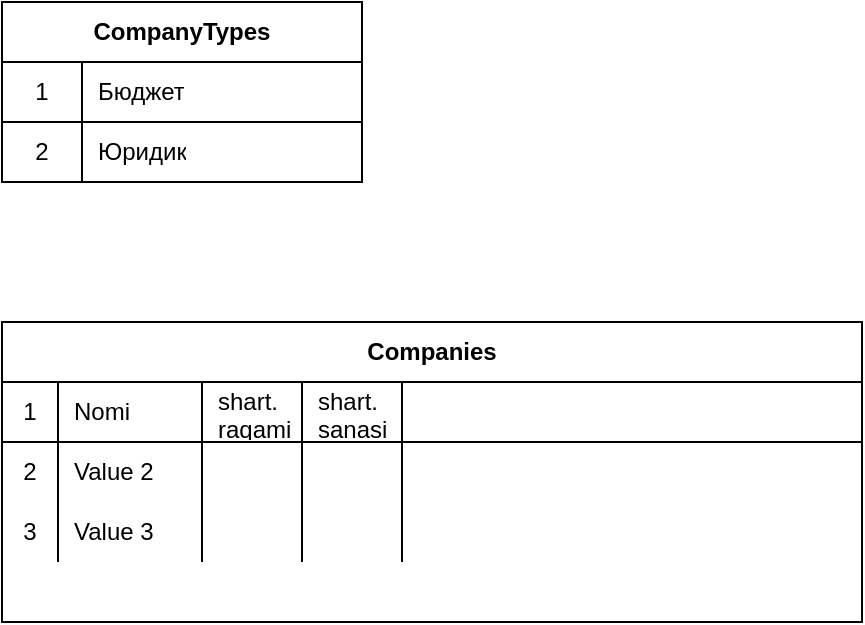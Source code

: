 <mxfile version="14.5.1" type="github">
  <diagram id="aNPiQracg7Gd0nu98k_X" name="Страница 1">
    <mxGraphModel dx="1102" dy="624" grid="1" gridSize="10" guides="1" tooltips="1" connect="1" arrows="1" fold="1" page="1" pageScale="1" pageWidth="827" pageHeight="1169" math="0" shadow="0">
      <root>
        <mxCell id="0" />
        <mxCell id="1" parent="0" />
        <mxCell id="P6XLd6a_Fv8_yWBecE8W-2" value="CompanyTypes" style="shape=table;html=1;whiteSpace=wrap;startSize=30;container=1;collapsible=0;childLayout=tableLayout;fixedRows=1;rowLines=0;fontStyle=1;align=center;" vertex="1" parent="1">
          <mxGeometry x="40" y="40" width="180" height="90" as="geometry" />
        </mxCell>
        <mxCell id="P6XLd6a_Fv8_yWBecE8W-3" value="" style="shape=partialRectangle;html=1;whiteSpace=wrap;collapsible=0;dropTarget=0;pointerEvents=0;fillColor=none;top=0;left=0;bottom=1;right=0;points=[[0,0.5],[1,0.5]];portConstraint=eastwest;" vertex="1" parent="P6XLd6a_Fv8_yWBecE8W-2">
          <mxGeometry y="30" width="180" height="30" as="geometry" />
        </mxCell>
        <mxCell id="P6XLd6a_Fv8_yWBecE8W-4" value="1" style="shape=partialRectangle;html=1;whiteSpace=wrap;connectable=0;fillColor=none;top=0;left=0;bottom=0;right=0;overflow=hidden;" vertex="1" parent="P6XLd6a_Fv8_yWBecE8W-3">
          <mxGeometry width="40" height="30" as="geometry" />
        </mxCell>
        <mxCell id="P6XLd6a_Fv8_yWBecE8W-5" value="Бюджет" style="shape=partialRectangle;html=1;whiteSpace=wrap;connectable=0;fillColor=none;top=0;left=0;bottom=0;right=0;align=left;spacingLeft=6;overflow=hidden;" vertex="1" parent="P6XLd6a_Fv8_yWBecE8W-3">
          <mxGeometry x="40" width="140" height="30" as="geometry" />
        </mxCell>
        <mxCell id="P6XLd6a_Fv8_yWBecE8W-6" value="" style="shape=partialRectangle;html=1;whiteSpace=wrap;collapsible=0;dropTarget=0;pointerEvents=0;fillColor=none;top=0;left=0;bottom=0;right=0;points=[[0,0.5],[1,0.5]];portConstraint=eastwest;" vertex="1" parent="P6XLd6a_Fv8_yWBecE8W-2">
          <mxGeometry y="60" width="180" height="30" as="geometry" />
        </mxCell>
        <mxCell id="P6XLd6a_Fv8_yWBecE8W-7" value="2" style="shape=partialRectangle;html=1;whiteSpace=wrap;connectable=0;fillColor=none;top=0;left=0;bottom=0;right=0;overflow=hidden;" vertex="1" parent="P6XLd6a_Fv8_yWBecE8W-6">
          <mxGeometry width="40" height="30" as="geometry" />
        </mxCell>
        <mxCell id="P6XLd6a_Fv8_yWBecE8W-8" value="Юридик" style="shape=partialRectangle;html=1;whiteSpace=wrap;connectable=0;fillColor=none;top=0;left=0;bottom=0;right=0;align=left;spacingLeft=6;overflow=hidden;" vertex="1" parent="P6XLd6a_Fv8_yWBecE8W-6">
          <mxGeometry x="40" width="140" height="30" as="geometry" />
        </mxCell>
        <mxCell id="P6XLd6a_Fv8_yWBecE8W-12" value="Companies" style="shape=table;html=1;whiteSpace=wrap;startSize=30;container=1;collapsible=0;childLayout=tableLayout;fixedRows=1;rowLines=0;fontStyle=1;align=center;" vertex="1" parent="1">
          <mxGeometry x="40" y="200" width="430" height="150" as="geometry" />
        </mxCell>
        <mxCell id="P6XLd6a_Fv8_yWBecE8W-13" value="" style="shape=partialRectangle;html=1;whiteSpace=wrap;collapsible=0;dropTarget=0;pointerEvents=0;fillColor=none;top=0;left=0;bottom=1;right=0;points=[[0,0.5],[1,0.5]];portConstraint=eastwest;" vertex="1" parent="P6XLd6a_Fv8_yWBecE8W-12">
          <mxGeometry y="30" width="430" height="30" as="geometry" />
        </mxCell>
        <mxCell id="P6XLd6a_Fv8_yWBecE8W-14" value="1" style="shape=partialRectangle;html=1;whiteSpace=wrap;connectable=0;fillColor=none;top=0;left=0;bottom=0;right=0;overflow=hidden;" vertex="1" parent="P6XLd6a_Fv8_yWBecE8W-13">
          <mxGeometry width="28" height="30" as="geometry" />
        </mxCell>
        <mxCell id="P6XLd6a_Fv8_yWBecE8W-15" value="Nomi" style="shape=partialRectangle;html=1;whiteSpace=wrap;connectable=0;fillColor=none;top=0;left=0;bottom=0;right=0;align=left;spacingLeft=6;overflow=hidden;" vertex="1" parent="P6XLd6a_Fv8_yWBecE8W-13">
          <mxGeometry x="28" width="72" height="30" as="geometry" />
        </mxCell>
        <mxCell id="P6XLd6a_Fv8_yWBecE8W-29" value="shart. raqami" style="shape=partialRectangle;html=1;whiteSpace=wrap;connectable=0;fillColor=none;top=0;left=0;bottom=0;right=0;align=left;spacingLeft=6;overflow=hidden;" vertex="1" parent="P6XLd6a_Fv8_yWBecE8W-13">
          <mxGeometry x="100" width="50" height="30" as="geometry" />
        </mxCell>
        <mxCell id="P6XLd6a_Fv8_yWBecE8W-32" value="shart.&lt;br&gt;sanasi" style="shape=partialRectangle;html=1;whiteSpace=wrap;connectable=0;fillColor=none;top=0;left=0;bottom=0;right=0;align=left;spacingLeft=6;overflow=hidden;" vertex="1" parent="P6XLd6a_Fv8_yWBecE8W-13">
          <mxGeometry x="150" width="50" height="30" as="geometry" />
        </mxCell>
        <mxCell id="P6XLd6a_Fv8_yWBecE8W-35" style="shape=partialRectangle;html=1;whiteSpace=wrap;connectable=0;fillColor=none;top=0;left=0;bottom=0;right=0;align=left;spacingLeft=6;overflow=hidden;" vertex="1" parent="P6XLd6a_Fv8_yWBecE8W-13">
          <mxGeometry x="200" width="230" height="30" as="geometry" />
        </mxCell>
        <mxCell id="P6XLd6a_Fv8_yWBecE8W-16" value="" style="shape=partialRectangle;html=1;whiteSpace=wrap;collapsible=0;dropTarget=0;pointerEvents=0;fillColor=none;top=0;left=0;bottom=0;right=0;points=[[0,0.5],[1,0.5]];portConstraint=eastwest;" vertex="1" parent="P6XLd6a_Fv8_yWBecE8W-12">
          <mxGeometry y="60" width="430" height="30" as="geometry" />
        </mxCell>
        <mxCell id="P6XLd6a_Fv8_yWBecE8W-17" value="2" style="shape=partialRectangle;html=1;whiteSpace=wrap;connectable=0;fillColor=none;top=0;left=0;bottom=0;right=0;overflow=hidden;" vertex="1" parent="P6XLd6a_Fv8_yWBecE8W-16">
          <mxGeometry width="28" height="30" as="geometry" />
        </mxCell>
        <mxCell id="P6XLd6a_Fv8_yWBecE8W-18" value="Value 2" style="shape=partialRectangle;html=1;whiteSpace=wrap;connectable=0;fillColor=none;top=0;left=0;bottom=0;right=0;align=left;spacingLeft=6;overflow=hidden;" vertex="1" parent="P6XLd6a_Fv8_yWBecE8W-16">
          <mxGeometry x="28" width="72" height="30" as="geometry" />
        </mxCell>
        <mxCell id="P6XLd6a_Fv8_yWBecE8W-30" style="shape=partialRectangle;html=1;whiteSpace=wrap;connectable=0;fillColor=none;top=0;left=0;bottom=0;right=0;align=left;spacingLeft=6;overflow=hidden;" vertex="1" parent="P6XLd6a_Fv8_yWBecE8W-16">
          <mxGeometry x="100" width="50" height="30" as="geometry" />
        </mxCell>
        <mxCell id="P6XLd6a_Fv8_yWBecE8W-33" style="shape=partialRectangle;html=1;whiteSpace=wrap;connectable=0;fillColor=none;top=0;left=0;bottom=0;right=0;align=left;spacingLeft=6;overflow=hidden;" vertex="1" parent="P6XLd6a_Fv8_yWBecE8W-16">
          <mxGeometry x="150" width="50" height="30" as="geometry" />
        </mxCell>
        <mxCell id="P6XLd6a_Fv8_yWBecE8W-36" style="shape=partialRectangle;html=1;whiteSpace=wrap;connectable=0;fillColor=none;top=0;left=0;bottom=0;right=0;align=left;spacingLeft=6;overflow=hidden;" vertex="1" parent="P6XLd6a_Fv8_yWBecE8W-16">
          <mxGeometry x="200" width="230" height="30" as="geometry" />
        </mxCell>
        <mxCell id="P6XLd6a_Fv8_yWBecE8W-19" value="" style="shape=partialRectangle;html=1;whiteSpace=wrap;collapsible=0;dropTarget=0;pointerEvents=0;fillColor=none;top=0;left=0;bottom=0;right=0;points=[[0,0.5],[1,0.5]];portConstraint=eastwest;" vertex="1" parent="P6XLd6a_Fv8_yWBecE8W-12">
          <mxGeometry y="90" width="430" height="30" as="geometry" />
        </mxCell>
        <mxCell id="P6XLd6a_Fv8_yWBecE8W-20" value="3" style="shape=partialRectangle;html=1;whiteSpace=wrap;connectable=0;fillColor=none;top=0;left=0;bottom=0;right=0;overflow=hidden;" vertex="1" parent="P6XLd6a_Fv8_yWBecE8W-19">
          <mxGeometry width="28" height="30" as="geometry" />
        </mxCell>
        <mxCell id="P6XLd6a_Fv8_yWBecE8W-21" value="Value 3" style="shape=partialRectangle;html=1;whiteSpace=wrap;connectable=0;fillColor=none;top=0;left=0;bottom=0;right=0;align=left;spacingLeft=6;overflow=hidden;" vertex="1" parent="P6XLd6a_Fv8_yWBecE8W-19">
          <mxGeometry x="28" width="72" height="30" as="geometry" />
        </mxCell>
        <mxCell id="P6XLd6a_Fv8_yWBecE8W-31" style="shape=partialRectangle;html=1;whiteSpace=wrap;connectable=0;fillColor=none;top=0;left=0;bottom=0;right=0;align=left;spacingLeft=6;overflow=hidden;" vertex="1" parent="P6XLd6a_Fv8_yWBecE8W-19">
          <mxGeometry x="100" width="50" height="30" as="geometry" />
        </mxCell>
        <mxCell id="P6XLd6a_Fv8_yWBecE8W-34" style="shape=partialRectangle;html=1;whiteSpace=wrap;connectable=0;fillColor=none;top=0;left=0;bottom=0;right=0;align=left;spacingLeft=6;overflow=hidden;" vertex="1" parent="P6XLd6a_Fv8_yWBecE8W-19">
          <mxGeometry x="150" width="50" height="30" as="geometry" />
        </mxCell>
        <mxCell id="P6XLd6a_Fv8_yWBecE8W-37" style="shape=partialRectangle;html=1;whiteSpace=wrap;connectable=0;fillColor=none;top=0;left=0;bottom=0;right=0;align=left;spacingLeft=6;overflow=hidden;" vertex="1" parent="P6XLd6a_Fv8_yWBecE8W-19">
          <mxGeometry x="200" width="230" height="30" as="geometry" />
        </mxCell>
      </root>
    </mxGraphModel>
  </diagram>
</mxfile>
